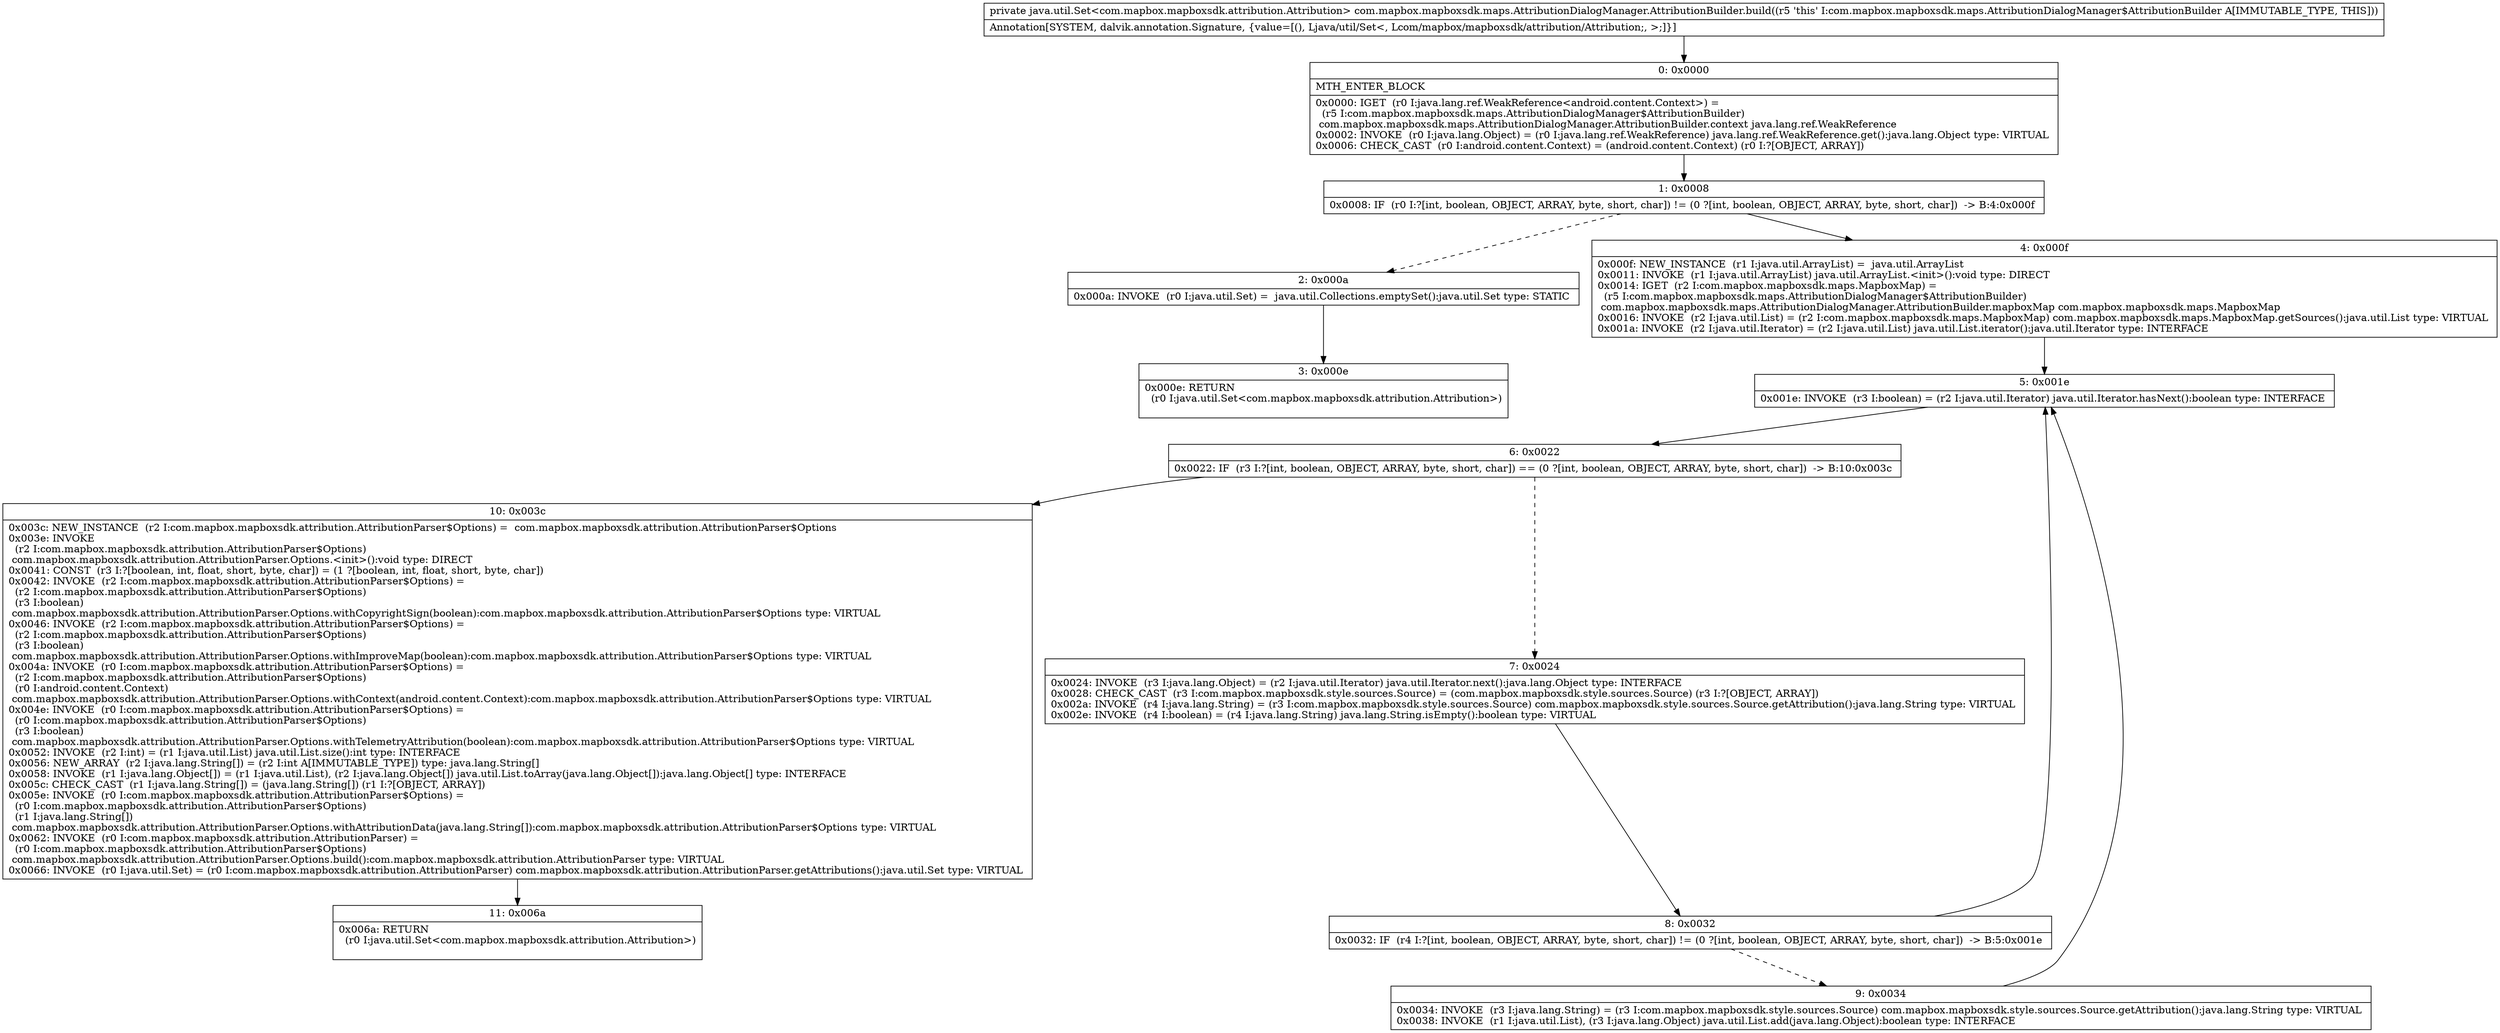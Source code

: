 digraph "CFG forcom.mapbox.mapboxsdk.maps.AttributionDialogManager.AttributionBuilder.build()Ljava\/util\/Set;" {
Node_0 [shape=record,label="{0\:\ 0x0000|MTH_ENTER_BLOCK\l|0x0000: IGET  (r0 I:java.lang.ref.WeakReference\<android.content.Context\>) = \l  (r5 I:com.mapbox.mapboxsdk.maps.AttributionDialogManager$AttributionBuilder)\l com.mapbox.mapboxsdk.maps.AttributionDialogManager.AttributionBuilder.context java.lang.ref.WeakReference \l0x0002: INVOKE  (r0 I:java.lang.Object) = (r0 I:java.lang.ref.WeakReference) java.lang.ref.WeakReference.get():java.lang.Object type: VIRTUAL \l0x0006: CHECK_CAST  (r0 I:android.content.Context) = (android.content.Context) (r0 I:?[OBJECT, ARRAY]) \l}"];
Node_1 [shape=record,label="{1\:\ 0x0008|0x0008: IF  (r0 I:?[int, boolean, OBJECT, ARRAY, byte, short, char]) != (0 ?[int, boolean, OBJECT, ARRAY, byte, short, char])  \-\> B:4:0x000f \l}"];
Node_2 [shape=record,label="{2\:\ 0x000a|0x000a: INVOKE  (r0 I:java.util.Set) =  java.util.Collections.emptySet():java.util.Set type: STATIC \l}"];
Node_3 [shape=record,label="{3\:\ 0x000e|0x000e: RETURN  \l  (r0 I:java.util.Set\<com.mapbox.mapboxsdk.attribution.Attribution\>)\l \l}"];
Node_4 [shape=record,label="{4\:\ 0x000f|0x000f: NEW_INSTANCE  (r1 I:java.util.ArrayList) =  java.util.ArrayList \l0x0011: INVOKE  (r1 I:java.util.ArrayList) java.util.ArrayList.\<init\>():void type: DIRECT \l0x0014: IGET  (r2 I:com.mapbox.mapboxsdk.maps.MapboxMap) = \l  (r5 I:com.mapbox.mapboxsdk.maps.AttributionDialogManager$AttributionBuilder)\l com.mapbox.mapboxsdk.maps.AttributionDialogManager.AttributionBuilder.mapboxMap com.mapbox.mapboxsdk.maps.MapboxMap \l0x0016: INVOKE  (r2 I:java.util.List) = (r2 I:com.mapbox.mapboxsdk.maps.MapboxMap) com.mapbox.mapboxsdk.maps.MapboxMap.getSources():java.util.List type: VIRTUAL \l0x001a: INVOKE  (r2 I:java.util.Iterator) = (r2 I:java.util.List) java.util.List.iterator():java.util.Iterator type: INTERFACE \l}"];
Node_5 [shape=record,label="{5\:\ 0x001e|0x001e: INVOKE  (r3 I:boolean) = (r2 I:java.util.Iterator) java.util.Iterator.hasNext():boolean type: INTERFACE \l}"];
Node_6 [shape=record,label="{6\:\ 0x0022|0x0022: IF  (r3 I:?[int, boolean, OBJECT, ARRAY, byte, short, char]) == (0 ?[int, boolean, OBJECT, ARRAY, byte, short, char])  \-\> B:10:0x003c \l}"];
Node_7 [shape=record,label="{7\:\ 0x0024|0x0024: INVOKE  (r3 I:java.lang.Object) = (r2 I:java.util.Iterator) java.util.Iterator.next():java.lang.Object type: INTERFACE \l0x0028: CHECK_CAST  (r3 I:com.mapbox.mapboxsdk.style.sources.Source) = (com.mapbox.mapboxsdk.style.sources.Source) (r3 I:?[OBJECT, ARRAY]) \l0x002a: INVOKE  (r4 I:java.lang.String) = (r3 I:com.mapbox.mapboxsdk.style.sources.Source) com.mapbox.mapboxsdk.style.sources.Source.getAttribution():java.lang.String type: VIRTUAL \l0x002e: INVOKE  (r4 I:boolean) = (r4 I:java.lang.String) java.lang.String.isEmpty():boolean type: VIRTUAL \l}"];
Node_8 [shape=record,label="{8\:\ 0x0032|0x0032: IF  (r4 I:?[int, boolean, OBJECT, ARRAY, byte, short, char]) != (0 ?[int, boolean, OBJECT, ARRAY, byte, short, char])  \-\> B:5:0x001e \l}"];
Node_9 [shape=record,label="{9\:\ 0x0034|0x0034: INVOKE  (r3 I:java.lang.String) = (r3 I:com.mapbox.mapboxsdk.style.sources.Source) com.mapbox.mapboxsdk.style.sources.Source.getAttribution():java.lang.String type: VIRTUAL \l0x0038: INVOKE  (r1 I:java.util.List), (r3 I:java.lang.Object) java.util.List.add(java.lang.Object):boolean type: INTERFACE \l}"];
Node_10 [shape=record,label="{10\:\ 0x003c|0x003c: NEW_INSTANCE  (r2 I:com.mapbox.mapboxsdk.attribution.AttributionParser$Options) =  com.mapbox.mapboxsdk.attribution.AttributionParser$Options \l0x003e: INVOKE  \l  (r2 I:com.mapbox.mapboxsdk.attribution.AttributionParser$Options)\l com.mapbox.mapboxsdk.attribution.AttributionParser.Options.\<init\>():void type: DIRECT \l0x0041: CONST  (r3 I:?[boolean, int, float, short, byte, char]) = (1 ?[boolean, int, float, short, byte, char]) \l0x0042: INVOKE  (r2 I:com.mapbox.mapboxsdk.attribution.AttributionParser$Options) = \l  (r2 I:com.mapbox.mapboxsdk.attribution.AttributionParser$Options)\l  (r3 I:boolean)\l com.mapbox.mapboxsdk.attribution.AttributionParser.Options.withCopyrightSign(boolean):com.mapbox.mapboxsdk.attribution.AttributionParser$Options type: VIRTUAL \l0x0046: INVOKE  (r2 I:com.mapbox.mapboxsdk.attribution.AttributionParser$Options) = \l  (r2 I:com.mapbox.mapboxsdk.attribution.AttributionParser$Options)\l  (r3 I:boolean)\l com.mapbox.mapboxsdk.attribution.AttributionParser.Options.withImproveMap(boolean):com.mapbox.mapboxsdk.attribution.AttributionParser$Options type: VIRTUAL \l0x004a: INVOKE  (r0 I:com.mapbox.mapboxsdk.attribution.AttributionParser$Options) = \l  (r2 I:com.mapbox.mapboxsdk.attribution.AttributionParser$Options)\l  (r0 I:android.content.Context)\l com.mapbox.mapboxsdk.attribution.AttributionParser.Options.withContext(android.content.Context):com.mapbox.mapboxsdk.attribution.AttributionParser$Options type: VIRTUAL \l0x004e: INVOKE  (r0 I:com.mapbox.mapboxsdk.attribution.AttributionParser$Options) = \l  (r0 I:com.mapbox.mapboxsdk.attribution.AttributionParser$Options)\l  (r3 I:boolean)\l com.mapbox.mapboxsdk.attribution.AttributionParser.Options.withTelemetryAttribution(boolean):com.mapbox.mapboxsdk.attribution.AttributionParser$Options type: VIRTUAL \l0x0052: INVOKE  (r2 I:int) = (r1 I:java.util.List) java.util.List.size():int type: INTERFACE \l0x0056: NEW_ARRAY  (r2 I:java.lang.String[]) = (r2 I:int A[IMMUTABLE_TYPE]) type: java.lang.String[] \l0x0058: INVOKE  (r1 I:java.lang.Object[]) = (r1 I:java.util.List), (r2 I:java.lang.Object[]) java.util.List.toArray(java.lang.Object[]):java.lang.Object[] type: INTERFACE \l0x005c: CHECK_CAST  (r1 I:java.lang.String[]) = (java.lang.String[]) (r1 I:?[OBJECT, ARRAY]) \l0x005e: INVOKE  (r0 I:com.mapbox.mapboxsdk.attribution.AttributionParser$Options) = \l  (r0 I:com.mapbox.mapboxsdk.attribution.AttributionParser$Options)\l  (r1 I:java.lang.String[])\l com.mapbox.mapboxsdk.attribution.AttributionParser.Options.withAttributionData(java.lang.String[]):com.mapbox.mapboxsdk.attribution.AttributionParser$Options type: VIRTUAL \l0x0062: INVOKE  (r0 I:com.mapbox.mapboxsdk.attribution.AttributionParser) = \l  (r0 I:com.mapbox.mapboxsdk.attribution.AttributionParser$Options)\l com.mapbox.mapboxsdk.attribution.AttributionParser.Options.build():com.mapbox.mapboxsdk.attribution.AttributionParser type: VIRTUAL \l0x0066: INVOKE  (r0 I:java.util.Set) = (r0 I:com.mapbox.mapboxsdk.attribution.AttributionParser) com.mapbox.mapboxsdk.attribution.AttributionParser.getAttributions():java.util.Set type: VIRTUAL \l}"];
Node_11 [shape=record,label="{11\:\ 0x006a|0x006a: RETURN  \l  (r0 I:java.util.Set\<com.mapbox.mapboxsdk.attribution.Attribution\>)\l \l}"];
MethodNode[shape=record,label="{private java.util.Set\<com.mapbox.mapboxsdk.attribution.Attribution\> com.mapbox.mapboxsdk.maps.AttributionDialogManager.AttributionBuilder.build((r5 'this' I:com.mapbox.mapboxsdk.maps.AttributionDialogManager$AttributionBuilder A[IMMUTABLE_TYPE, THIS]))  | Annotation[SYSTEM, dalvik.annotation.Signature, \{value=[(), Ljava\/util\/Set\<, Lcom\/mapbox\/mapboxsdk\/attribution\/Attribution;, \>;]\}]\l}"];
MethodNode -> Node_0;
Node_0 -> Node_1;
Node_1 -> Node_2[style=dashed];
Node_1 -> Node_4;
Node_2 -> Node_3;
Node_4 -> Node_5;
Node_5 -> Node_6;
Node_6 -> Node_7[style=dashed];
Node_6 -> Node_10;
Node_7 -> Node_8;
Node_8 -> Node_5;
Node_8 -> Node_9[style=dashed];
Node_9 -> Node_5;
Node_10 -> Node_11;
}

